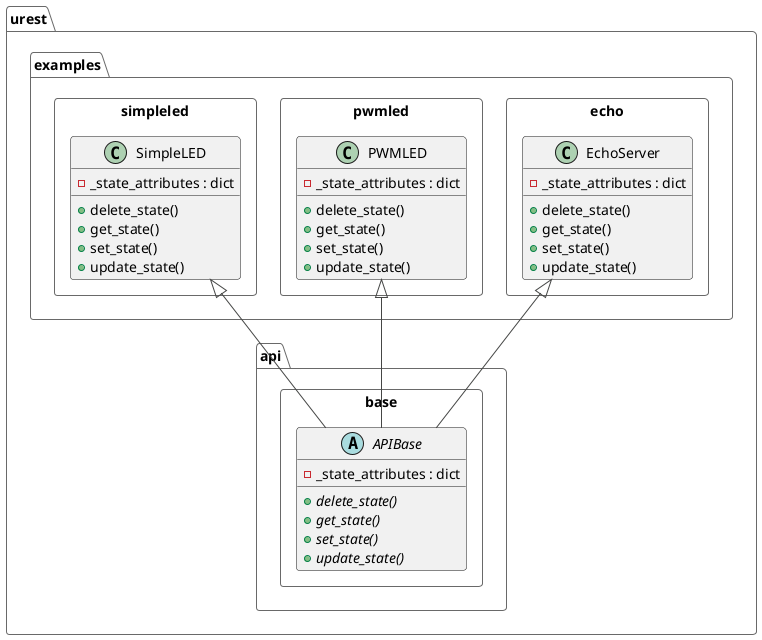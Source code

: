 @startuml urest_examples
!theme vibrant
namespace urest {
    namespace api {
        namespace base <<Rectangle>> {
            abstract class APIBase {
                - _state_attributes : dict
                {abstract} + delete_state()
                {abstract} + get_state()
                {abstract} + set_state()
                {abstract} + update_state()
            }
        }

    }
    namespace examples {
        namespace echo <<Rectangle>> {
            class EchoServer {
                - _state_attributes : dict
                + delete_state()
                + get_state()
                + set_state()
                + update_state()
            }
        }
        namespace pwmled <<Rectangle>> {
            class PWMLED {
                - _state_attributes : dict
                + delete_state()
                + get_state()
                + set_state()
                + update_state()
            }
        }
        namespace simpleled <<Rectangle>> {
            class SimpleLED {
                - _state_attributes : dict
                + delete_state()
                + get_state()
                + set_state()
                + update_state()
            }
        }
    }
}

urest.examples.echo.EchoServer <|-- urest.api.base.APIBase
urest.examples.pwmled.PWMLED <|-- urest.api.base.APIBase
urest.examples.simpleled.SimpleLED <|-- urest.api.base.APIBase

@enduml
